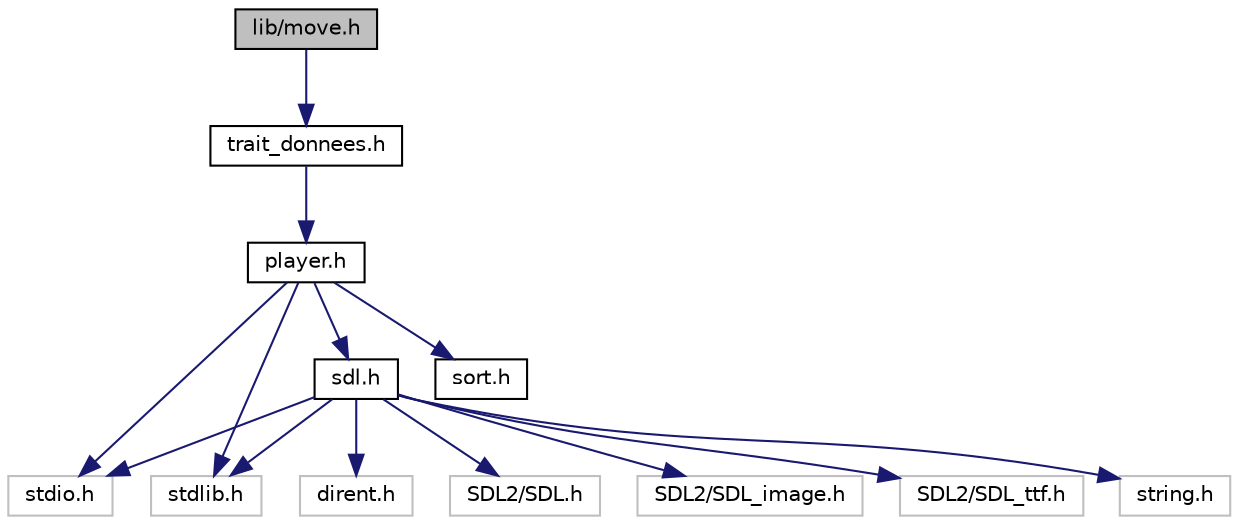digraph "lib/move.h"
{
 // LATEX_PDF_SIZE
  edge [fontname="Helvetica",fontsize="10",labelfontname="Helvetica",labelfontsize="10"];
  node [fontname="Helvetica",fontsize="10",shape=record];
  Node1 [label="lib/move.h",height=0.2,width=0.4,color="black", fillcolor="grey75", style="filled", fontcolor="black",tooltip="Header de move.c."];
  Node1 -> Node2 [color="midnightblue",fontsize="10",style="solid"];
  Node2 [label="trait_donnees.h",height=0.2,width=0.4,color="black", fillcolor="white", style="filled",URL="$trait__donnees_8h.html",tooltip="Header de trait_donnees.c."];
  Node2 -> Node3 [color="midnightblue",fontsize="10",style="solid"];
  Node3 [label="player.h",height=0.2,width=0.4,color="black", fillcolor="white", style="filled",URL="$player_8h.html",tooltip="Header du fichier player.c."];
  Node3 -> Node4 [color="midnightblue",fontsize="10",style="solid"];
  Node4 [label="stdio.h",height=0.2,width=0.4,color="grey75", fillcolor="white", style="filled",tooltip=" "];
  Node3 -> Node5 [color="midnightblue",fontsize="10",style="solid"];
  Node5 [label="stdlib.h",height=0.2,width=0.4,color="grey75", fillcolor="white", style="filled",tooltip=" "];
  Node3 -> Node6 [color="midnightblue",fontsize="10",style="solid"];
  Node6 [label="sdl.h",height=0.2,width=0.4,color="black", fillcolor="white", style="filled",URL="$sdl_8h.html",tooltip="Header du fichier sdl.c."];
  Node6 -> Node5 [color="midnightblue",fontsize="10",style="solid"];
  Node6 -> Node4 [color="midnightblue",fontsize="10",style="solid"];
  Node6 -> Node7 [color="midnightblue",fontsize="10",style="solid"];
  Node7 [label="string.h",height=0.2,width=0.4,color="grey75", fillcolor="white", style="filled",tooltip=" "];
  Node6 -> Node8 [color="midnightblue",fontsize="10",style="solid"];
  Node8 [label="dirent.h",height=0.2,width=0.4,color="grey75", fillcolor="white", style="filled",tooltip=" "];
  Node6 -> Node9 [color="midnightblue",fontsize="10",style="solid"];
  Node9 [label="SDL2/SDL.h",height=0.2,width=0.4,color="grey75", fillcolor="white", style="filled",tooltip=" "];
  Node6 -> Node10 [color="midnightblue",fontsize="10",style="solid"];
  Node10 [label="SDL2/SDL_image.h",height=0.2,width=0.4,color="grey75", fillcolor="white", style="filled",tooltip=" "];
  Node6 -> Node11 [color="midnightblue",fontsize="10",style="solid"];
  Node11 [label="SDL2/SDL_ttf.h",height=0.2,width=0.4,color="grey75", fillcolor="white", style="filled",tooltip=" "];
  Node3 -> Node12 [color="midnightblue",fontsize="10",style="solid"];
  Node12 [label="sort.h",height=0.2,width=0.4,color="black", fillcolor="white", style="filled",URL="$sort_8h.html",tooltip="Structures générales des sorts."];
}
